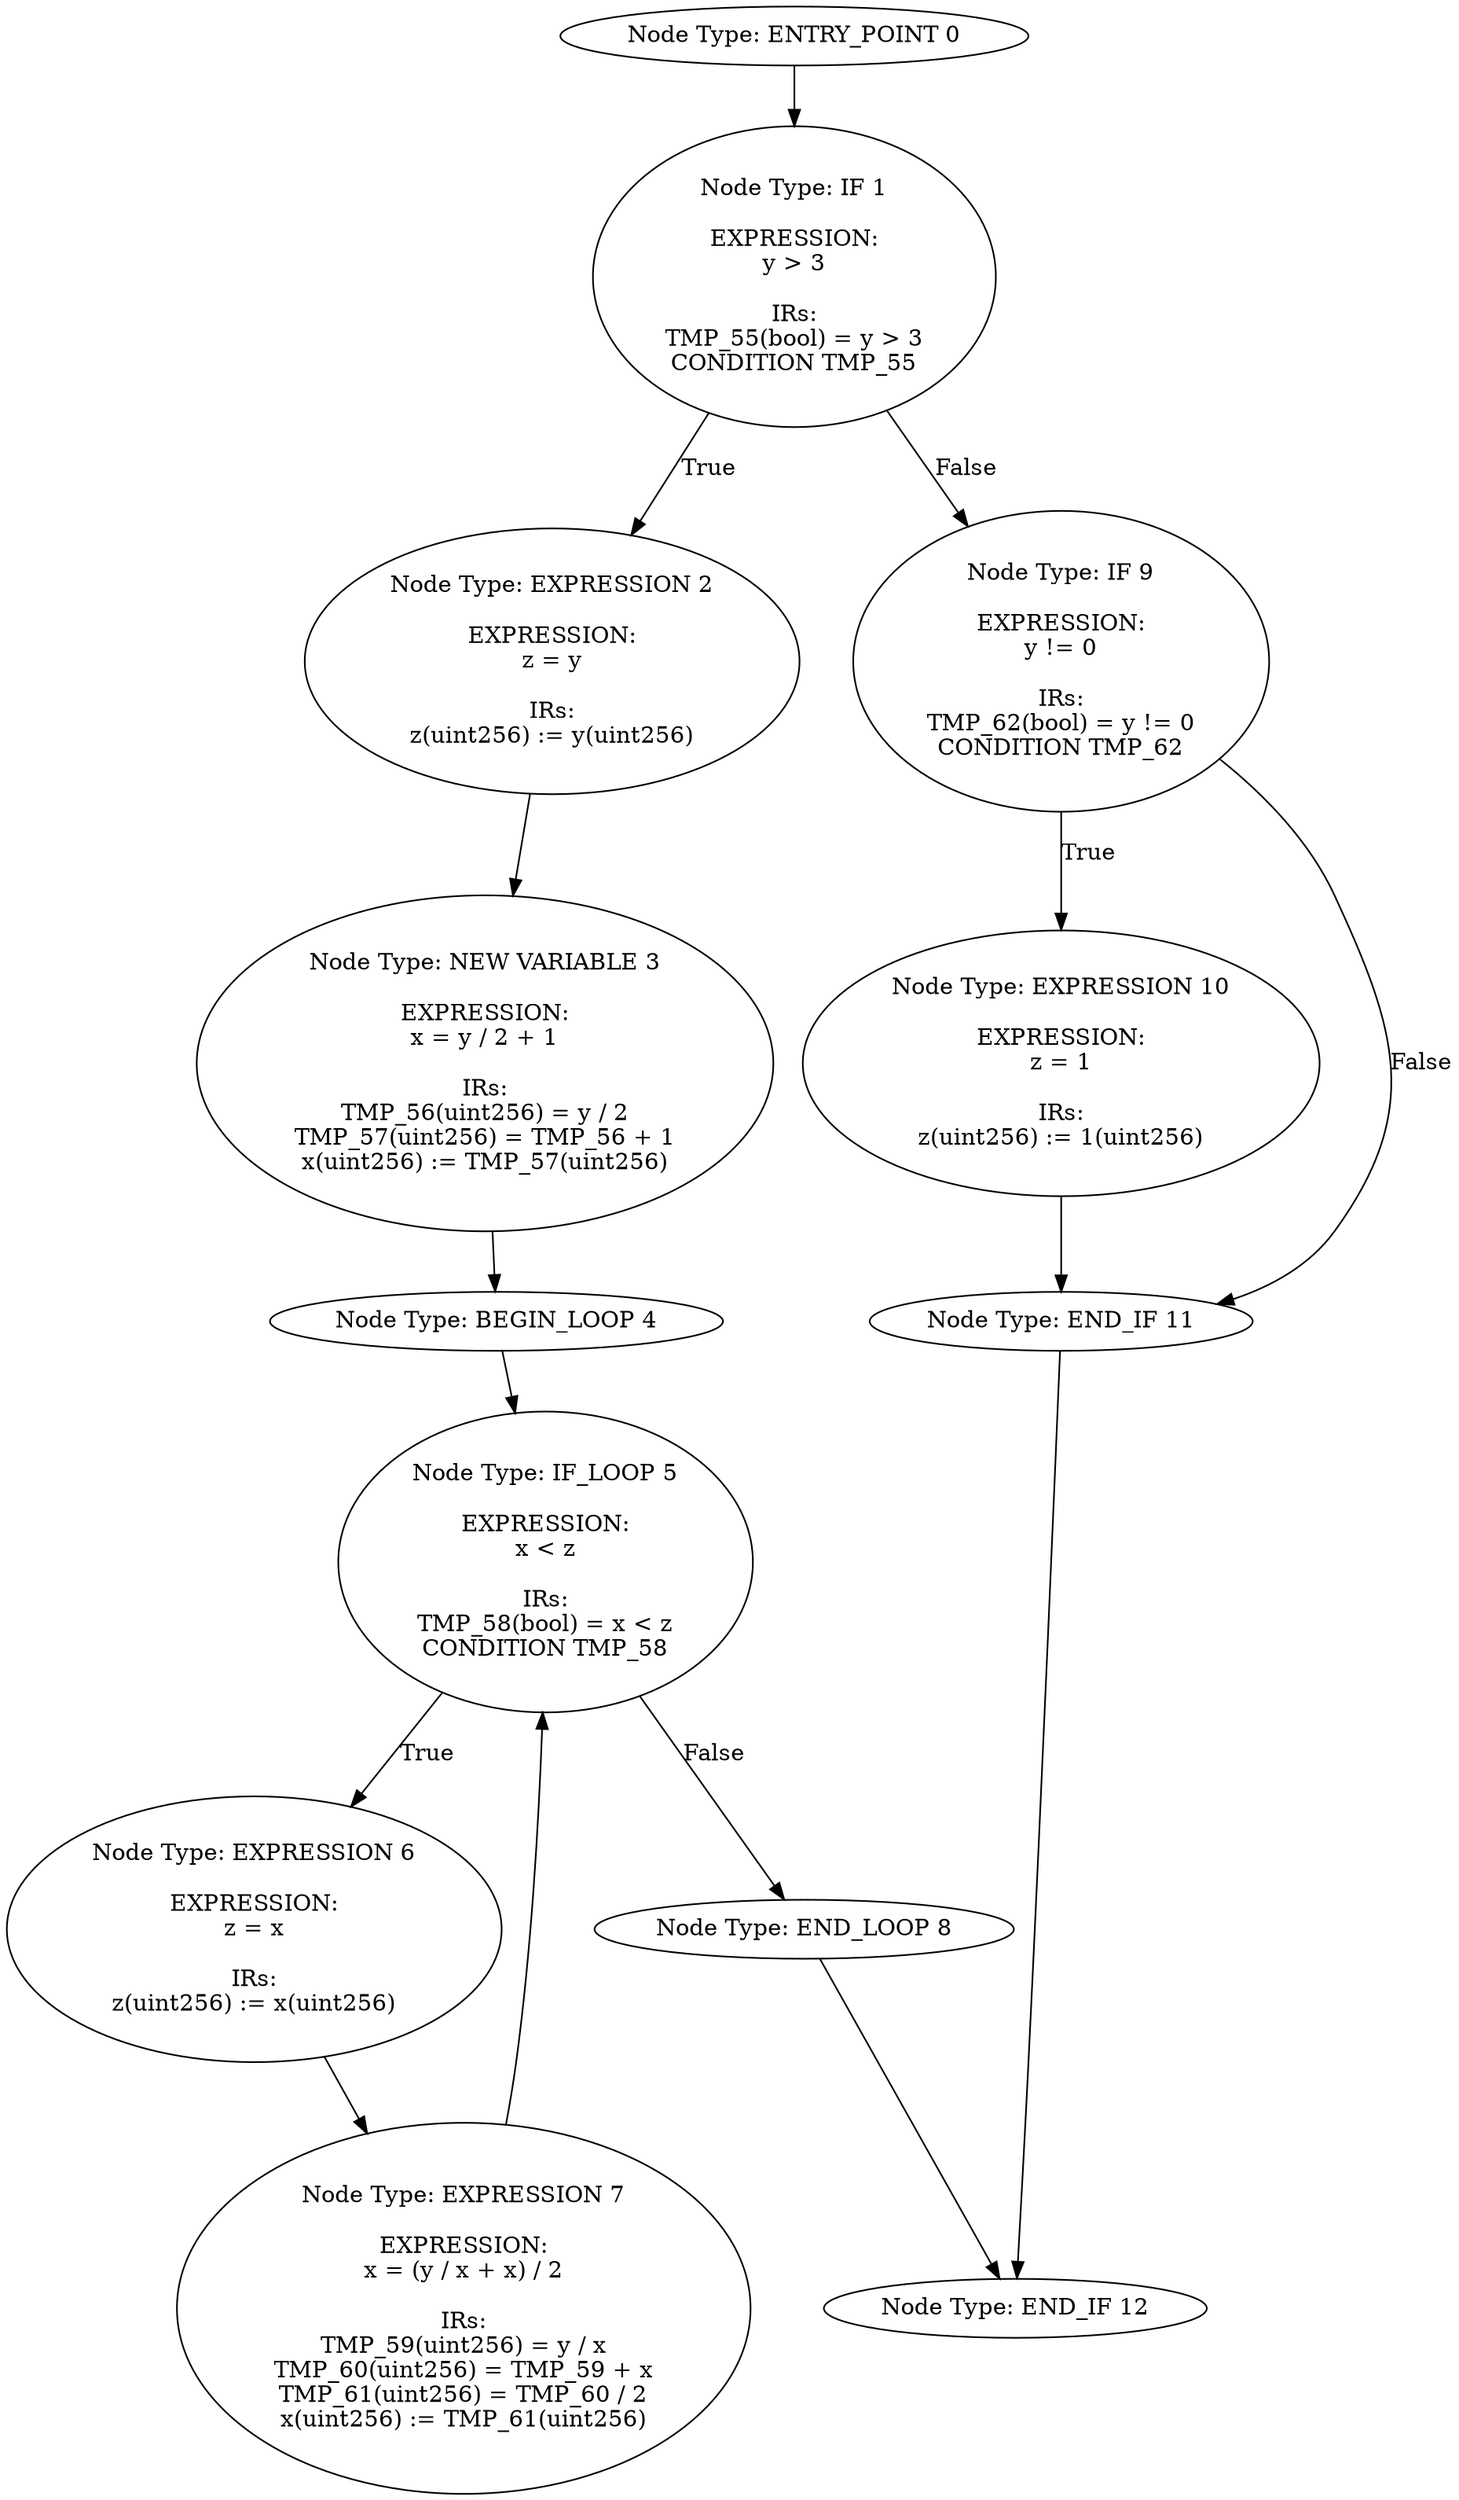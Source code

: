 digraph{
0[label="Node Type: ENTRY_POINT 0
"];
0->1;
1[label="Node Type: IF 1

EXPRESSION:
y > 3

IRs:
TMP_55(bool) = y > 3
CONDITION TMP_55"];
1->2[label="True"];
1->9[label="False"];
2[label="Node Type: EXPRESSION 2

EXPRESSION:
z = y

IRs:
z(uint256) := y(uint256)"];
2->3;
3[label="Node Type: NEW VARIABLE 3

EXPRESSION:
x = y / 2 + 1

IRs:
TMP_56(uint256) = y / 2
TMP_57(uint256) = TMP_56 + 1
x(uint256) := TMP_57(uint256)"];
3->4;
4[label="Node Type: BEGIN_LOOP 4
"];
4->5;
5[label="Node Type: IF_LOOP 5

EXPRESSION:
x < z

IRs:
TMP_58(bool) = x < z
CONDITION TMP_58"];
5->6[label="True"];
5->8[label="False"];
6[label="Node Type: EXPRESSION 6

EXPRESSION:
z = x

IRs:
z(uint256) := x(uint256)"];
6->7;
7[label="Node Type: EXPRESSION 7

EXPRESSION:
x = (y / x + x) / 2

IRs:
TMP_59(uint256) = y / x
TMP_60(uint256) = TMP_59 + x
TMP_61(uint256) = TMP_60 / 2
x(uint256) := TMP_61(uint256)"];
7->5;
8[label="Node Type: END_LOOP 8
"];
8->12;
9[label="Node Type: IF 9

EXPRESSION:
y != 0

IRs:
TMP_62(bool) = y != 0
CONDITION TMP_62"];
9->10[label="True"];
9->11[label="False"];
10[label="Node Type: EXPRESSION 10

EXPRESSION:
z = 1

IRs:
z(uint256) := 1(uint256)"];
10->11;
11[label="Node Type: END_IF 11
"];
11->12;
12[label="Node Type: END_IF 12
"];
}
